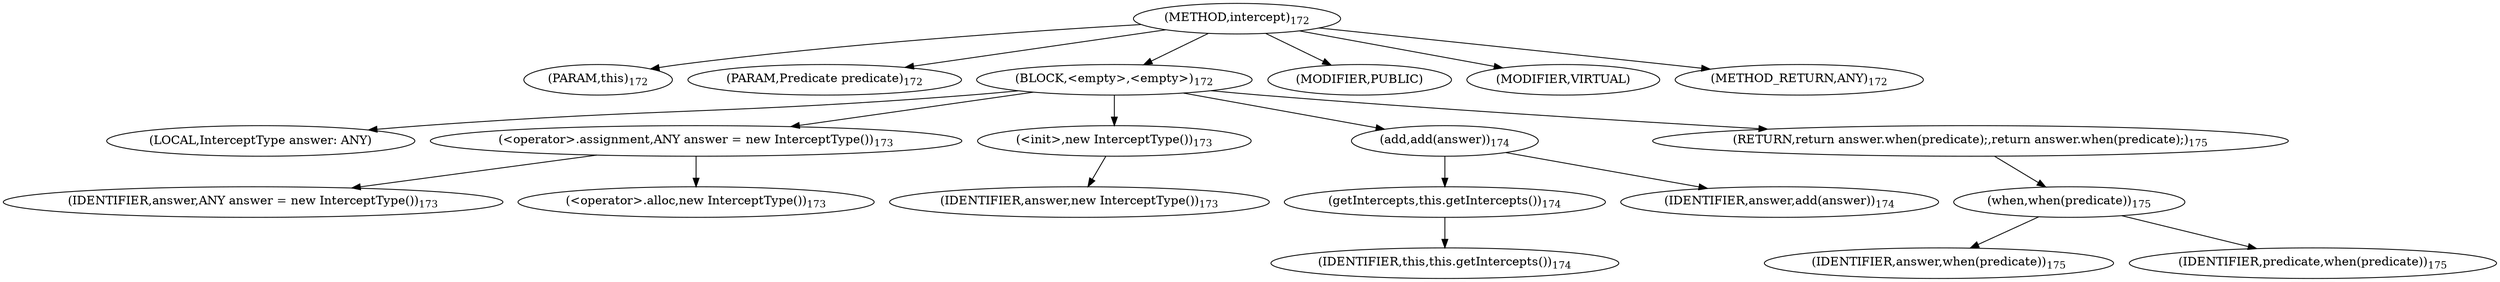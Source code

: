 digraph "intercept" {  
"367" [label = <(METHOD,intercept)<SUB>172</SUB>> ]
"41" [label = <(PARAM,this)<SUB>172</SUB>> ]
"368" [label = <(PARAM,Predicate predicate)<SUB>172</SUB>> ]
"369" [label = <(BLOCK,&lt;empty&gt;,&lt;empty&gt;)<SUB>172</SUB>> ]
"39" [label = <(LOCAL,InterceptType answer: ANY)> ]
"370" [label = <(&lt;operator&gt;.assignment,ANY answer = new InterceptType())<SUB>173</SUB>> ]
"371" [label = <(IDENTIFIER,answer,ANY answer = new InterceptType())<SUB>173</SUB>> ]
"372" [label = <(&lt;operator&gt;.alloc,new InterceptType())<SUB>173</SUB>> ]
"373" [label = <(&lt;init&gt;,new InterceptType())<SUB>173</SUB>> ]
"38" [label = <(IDENTIFIER,answer,new InterceptType())<SUB>173</SUB>> ]
"374" [label = <(add,add(answer))<SUB>174</SUB>> ]
"375" [label = <(getIntercepts,this.getIntercepts())<SUB>174</SUB>> ]
"40" [label = <(IDENTIFIER,this,this.getIntercepts())<SUB>174</SUB>> ]
"376" [label = <(IDENTIFIER,answer,add(answer))<SUB>174</SUB>> ]
"377" [label = <(RETURN,return answer.when(predicate);,return answer.when(predicate);)<SUB>175</SUB>> ]
"378" [label = <(when,when(predicate))<SUB>175</SUB>> ]
"379" [label = <(IDENTIFIER,answer,when(predicate))<SUB>175</SUB>> ]
"380" [label = <(IDENTIFIER,predicate,when(predicate))<SUB>175</SUB>> ]
"381" [label = <(MODIFIER,PUBLIC)> ]
"382" [label = <(MODIFIER,VIRTUAL)> ]
"383" [label = <(METHOD_RETURN,ANY)<SUB>172</SUB>> ]
  "367" -> "41" 
  "367" -> "368" 
  "367" -> "369" 
  "367" -> "381" 
  "367" -> "382" 
  "367" -> "383" 
  "369" -> "39" 
  "369" -> "370" 
  "369" -> "373" 
  "369" -> "374" 
  "369" -> "377" 
  "370" -> "371" 
  "370" -> "372" 
  "373" -> "38" 
  "374" -> "375" 
  "374" -> "376" 
  "375" -> "40" 
  "377" -> "378" 
  "378" -> "379" 
  "378" -> "380" 
}
